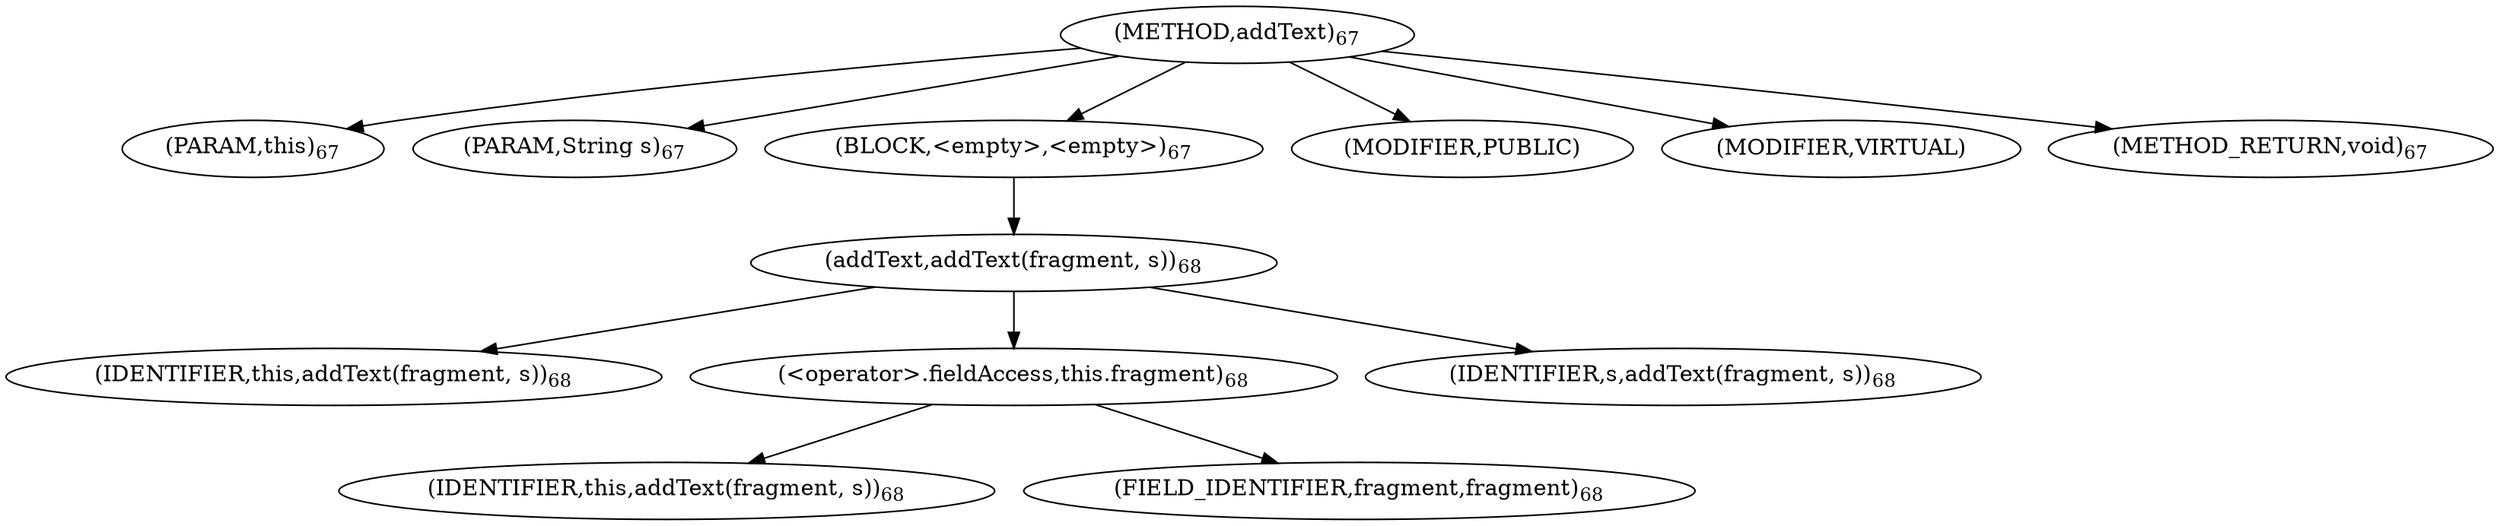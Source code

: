 digraph "addText" {  
"68" [label = <(METHOD,addText)<SUB>67</SUB>> ]
"4" [label = <(PARAM,this)<SUB>67</SUB>> ]
"69" [label = <(PARAM,String s)<SUB>67</SUB>> ]
"70" [label = <(BLOCK,&lt;empty&gt;,&lt;empty&gt;)<SUB>67</SUB>> ]
"71" [label = <(addText,addText(fragment, s))<SUB>68</SUB>> ]
"3" [label = <(IDENTIFIER,this,addText(fragment, s))<SUB>68</SUB>> ]
"72" [label = <(&lt;operator&gt;.fieldAccess,this.fragment)<SUB>68</SUB>> ]
"73" [label = <(IDENTIFIER,this,addText(fragment, s))<SUB>68</SUB>> ]
"74" [label = <(FIELD_IDENTIFIER,fragment,fragment)<SUB>68</SUB>> ]
"75" [label = <(IDENTIFIER,s,addText(fragment, s))<SUB>68</SUB>> ]
"76" [label = <(MODIFIER,PUBLIC)> ]
"77" [label = <(MODIFIER,VIRTUAL)> ]
"78" [label = <(METHOD_RETURN,void)<SUB>67</SUB>> ]
  "68" -> "4" 
  "68" -> "69" 
  "68" -> "70" 
  "68" -> "76" 
  "68" -> "77" 
  "68" -> "78" 
  "70" -> "71" 
  "71" -> "3" 
  "71" -> "72" 
  "71" -> "75" 
  "72" -> "73" 
  "72" -> "74" 
}
